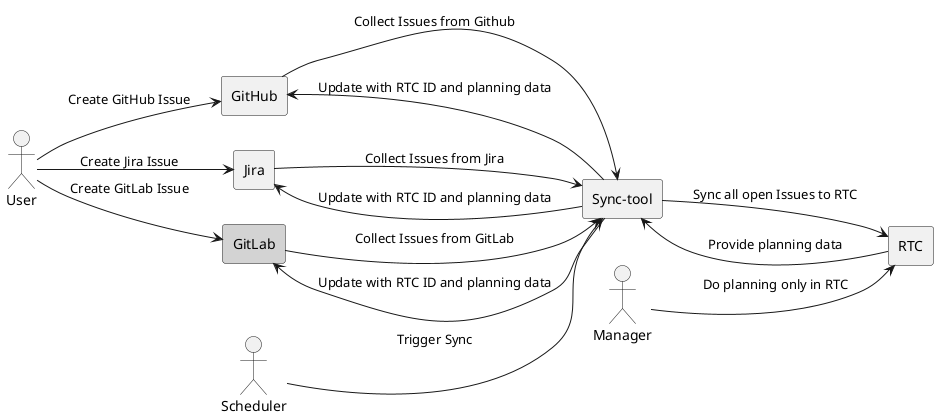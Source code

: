 @startuml usecase_diagram
left to right direction

actor User
actor Manager
actor Scheduler

together {
rectangle "GitHub" as Github
rectangle "Jira" as Jira
rectangle "GitLab" as GitLab #lightgray
}

rectangle "Sync-tool" as tool
rectangle "RTC" as RTC

Scheduler --> tool: Trigger Sync

User --> Github : Create GitHub Issue
User --> Jira : Create Jira Issue
User --> GitLab : Create GitLab Issue

Github --> tool : Collect Issues from Github
Github <-- tool : Update with RTC ID and planning data
Jira --> tool : Collect Issues from Jira
Jira <-- tool : Update with RTC ID and planning data
GitLab --> tool : Collect Issues from GitLab
GitLab <-- tool : Update with RTC ID and planning data
tool --> RTC : Sync all open Issues to RTC

Manager --> RTC : Do planning only in RTC
RTC --> tool : Provide planning data

@enduml